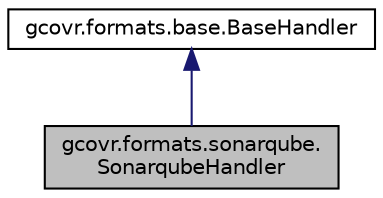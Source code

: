 digraph "gcovr.formats.sonarqube.SonarqubeHandler"
{
 // LATEX_PDF_SIZE
  edge [fontname="Helvetica",fontsize="10",labelfontname="Helvetica",labelfontsize="10"];
  node [fontname="Helvetica",fontsize="10",shape=record];
  Node1 [label="gcovr.formats.sonarqube.\lSonarqubeHandler",height=0.2,width=0.4,color="black", fillcolor="grey75", style="filled", fontcolor="black",tooltip=" "];
  Node2 -> Node1 [dir="back",color="midnightblue",fontsize="10",style="solid"];
  Node2 [label="gcovr.formats.base.BaseHandler",height=0.2,width=0.4,color="black", fillcolor="white", style="filled",URL="$classgcovr_1_1formats_1_1base_1_1BaseHandler.html",tooltip=" "];
}
